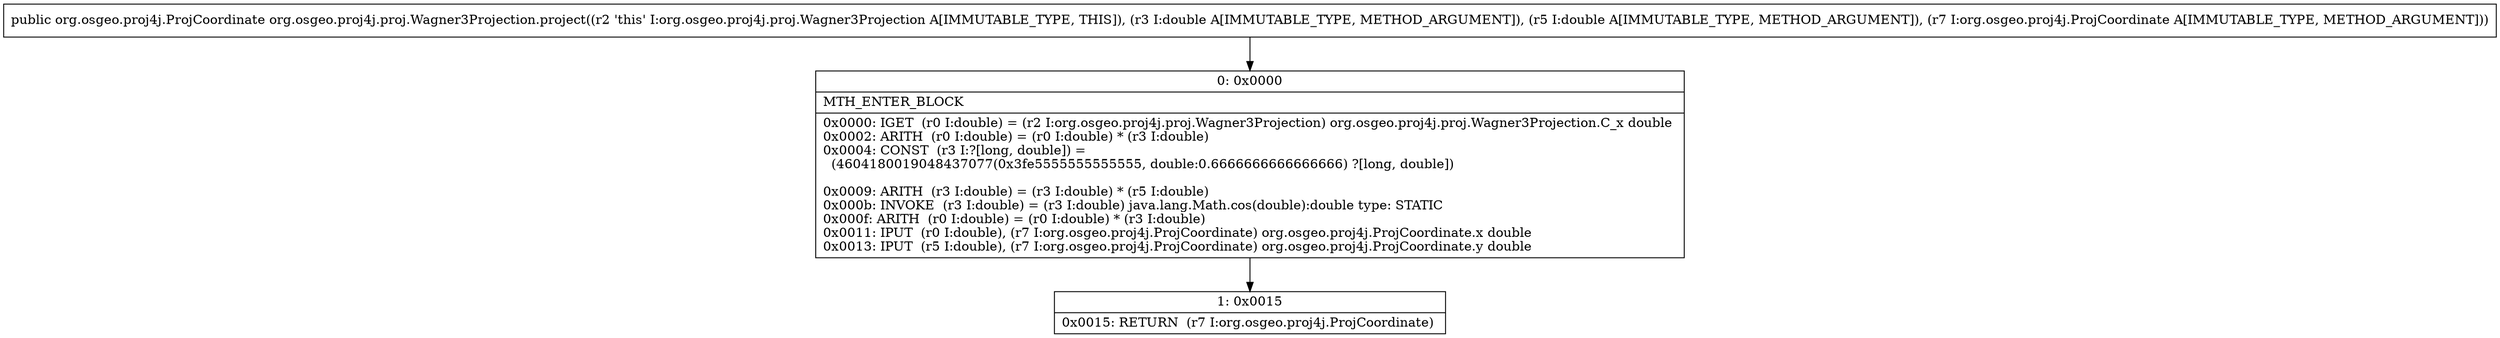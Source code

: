 digraph "CFG fororg.osgeo.proj4j.proj.Wagner3Projection.project(DDLorg\/osgeo\/proj4j\/ProjCoordinate;)Lorg\/osgeo\/proj4j\/ProjCoordinate;" {
Node_0 [shape=record,label="{0\:\ 0x0000|MTH_ENTER_BLOCK\l|0x0000: IGET  (r0 I:double) = (r2 I:org.osgeo.proj4j.proj.Wagner3Projection) org.osgeo.proj4j.proj.Wagner3Projection.C_x double \l0x0002: ARITH  (r0 I:double) = (r0 I:double) * (r3 I:double) \l0x0004: CONST  (r3 I:?[long, double]) = \l  (4604180019048437077(0x3fe5555555555555, double:0.6666666666666666) ?[long, double])\l \l0x0009: ARITH  (r3 I:double) = (r3 I:double) * (r5 I:double) \l0x000b: INVOKE  (r3 I:double) = (r3 I:double) java.lang.Math.cos(double):double type: STATIC \l0x000f: ARITH  (r0 I:double) = (r0 I:double) * (r3 I:double) \l0x0011: IPUT  (r0 I:double), (r7 I:org.osgeo.proj4j.ProjCoordinate) org.osgeo.proj4j.ProjCoordinate.x double \l0x0013: IPUT  (r5 I:double), (r7 I:org.osgeo.proj4j.ProjCoordinate) org.osgeo.proj4j.ProjCoordinate.y double \l}"];
Node_1 [shape=record,label="{1\:\ 0x0015|0x0015: RETURN  (r7 I:org.osgeo.proj4j.ProjCoordinate) \l}"];
MethodNode[shape=record,label="{public org.osgeo.proj4j.ProjCoordinate org.osgeo.proj4j.proj.Wagner3Projection.project((r2 'this' I:org.osgeo.proj4j.proj.Wagner3Projection A[IMMUTABLE_TYPE, THIS]), (r3 I:double A[IMMUTABLE_TYPE, METHOD_ARGUMENT]), (r5 I:double A[IMMUTABLE_TYPE, METHOD_ARGUMENT]), (r7 I:org.osgeo.proj4j.ProjCoordinate A[IMMUTABLE_TYPE, METHOD_ARGUMENT])) }"];
MethodNode -> Node_0;
Node_0 -> Node_1;
}


